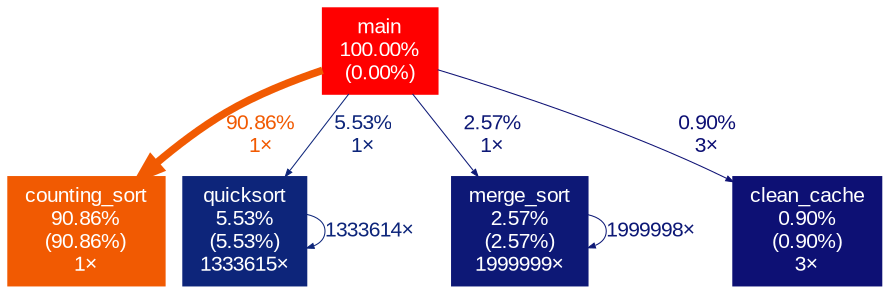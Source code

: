 digraph {
	graph [fontname=Arial, nodesep=0.125, ranksep=0.25];
	node [fontcolor=white, fontname=Arial, height=0, shape=box, style=filled, width=0];
	edge [fontname=Arial];
	1 [color="#ff0000", fontcolor="#ffffff", fontsize="10.00", label="main\n100.00%\n(0.00%)"];
	1 -> 2 [arrowsize="0.95", color="#f15a02", fontcolor="#f15a02", fontsize="10.00", label="90.86%\n1×", labeldistance="3.63", penwidth="3.63"];
	1 -> 3 [arrowsize="0.35", color="#0d257a", fontcolor="#0d257a", fontsize="10.00", label="5.53%\n1×", labeldistance="0.50", penwidth="0.50"];
	1 -> 4 [arrowsize="0.35", color="#0d1876", fontcolor="#0d1876", fontsize="10.00", label="2.57%\n1×", labeldistance="0.50", penwidth="0.50"];
	1 -> 5 [arrowsize="0.35", color="#0d1074", fontcolor="#0d1074", fontsize="10.00", label="0.90%\n3×", labeldistance="0.50", penwidth="0.50"];
	2 [color="#f15a02", fontcolor="#ffffff", fontsize="10.00", label="counting_sort\n90.86%\n(90.86%)\n1×"];
	3 [color="#0d257a", fontcolor="#ffffff", fontsize="10.00", label="quicksort\n5.53%\n(5.53%)\n1333615×"];
	3 -> 3 [arrowsize="0.35", color="#0d257a", fontcolor="#0d257a", fontsize="10.00", label="1333614×", labeldistance="0.50", penwidth="0.50"];
	4 [color="#0d1876", fontcolor="#ffffff", fontsize="10.00", label="merge_sort\n2.57%\n(2.57%)\n1999999×"];
	4 -> 4 [arrowsize="0.35", color="#0d1876", fontcolor="#0d1876", fontsize="10.00", label="1999998×", labeldistance="0.50", penwidth="0.50"];
	5 [color="#0d1074", fontcolor="#ffffff", fontsize="10.00", label="clean_cache\n0.90%\n(0.90%)\n3×"];
}
